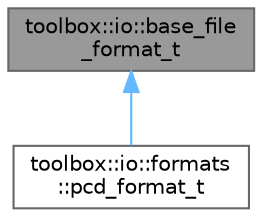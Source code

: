 digraph "toolbox::io::base_file_format_t"
{
 // LATEX_PDF_SIZE
  bgcolor="transparent";
  edge [fontname=Helvetica,fontsize=10,labelfontname=Helvetica,labelfontsize=10];
  node [fontname=Helvetica,fontsize=10,shape=box,height=0.2,width=0.4];
  Node1 [id="Node000001",label="toolbox::io::base_file\l_format_t",height=0.2,width=0.4,color="gray40", fillcolor="grey60", style="filled", fontcolor="black",tooltip="文件格式读写器的基类 / Base class for file format readers/writers"];
  Node1 -> Node2 [id="edge1_Node000001_Node000002",dir="back",color="steelblue1",style="solid",tooltip=" "];
  Node2 [id="Node000002",label="toolbox::io::formats\l::pcd_format_t",height=0.2,width=0.4,color="gray40", fillcolor="white", style="filled",URL="$classtoolbox_1_1io_1_1formats_1_1pcd__format__t.html",tooltip="点云数据（.pcd）文件格式处理器。/File format handler for Point Cloud Data (.pcd) files."];
}

